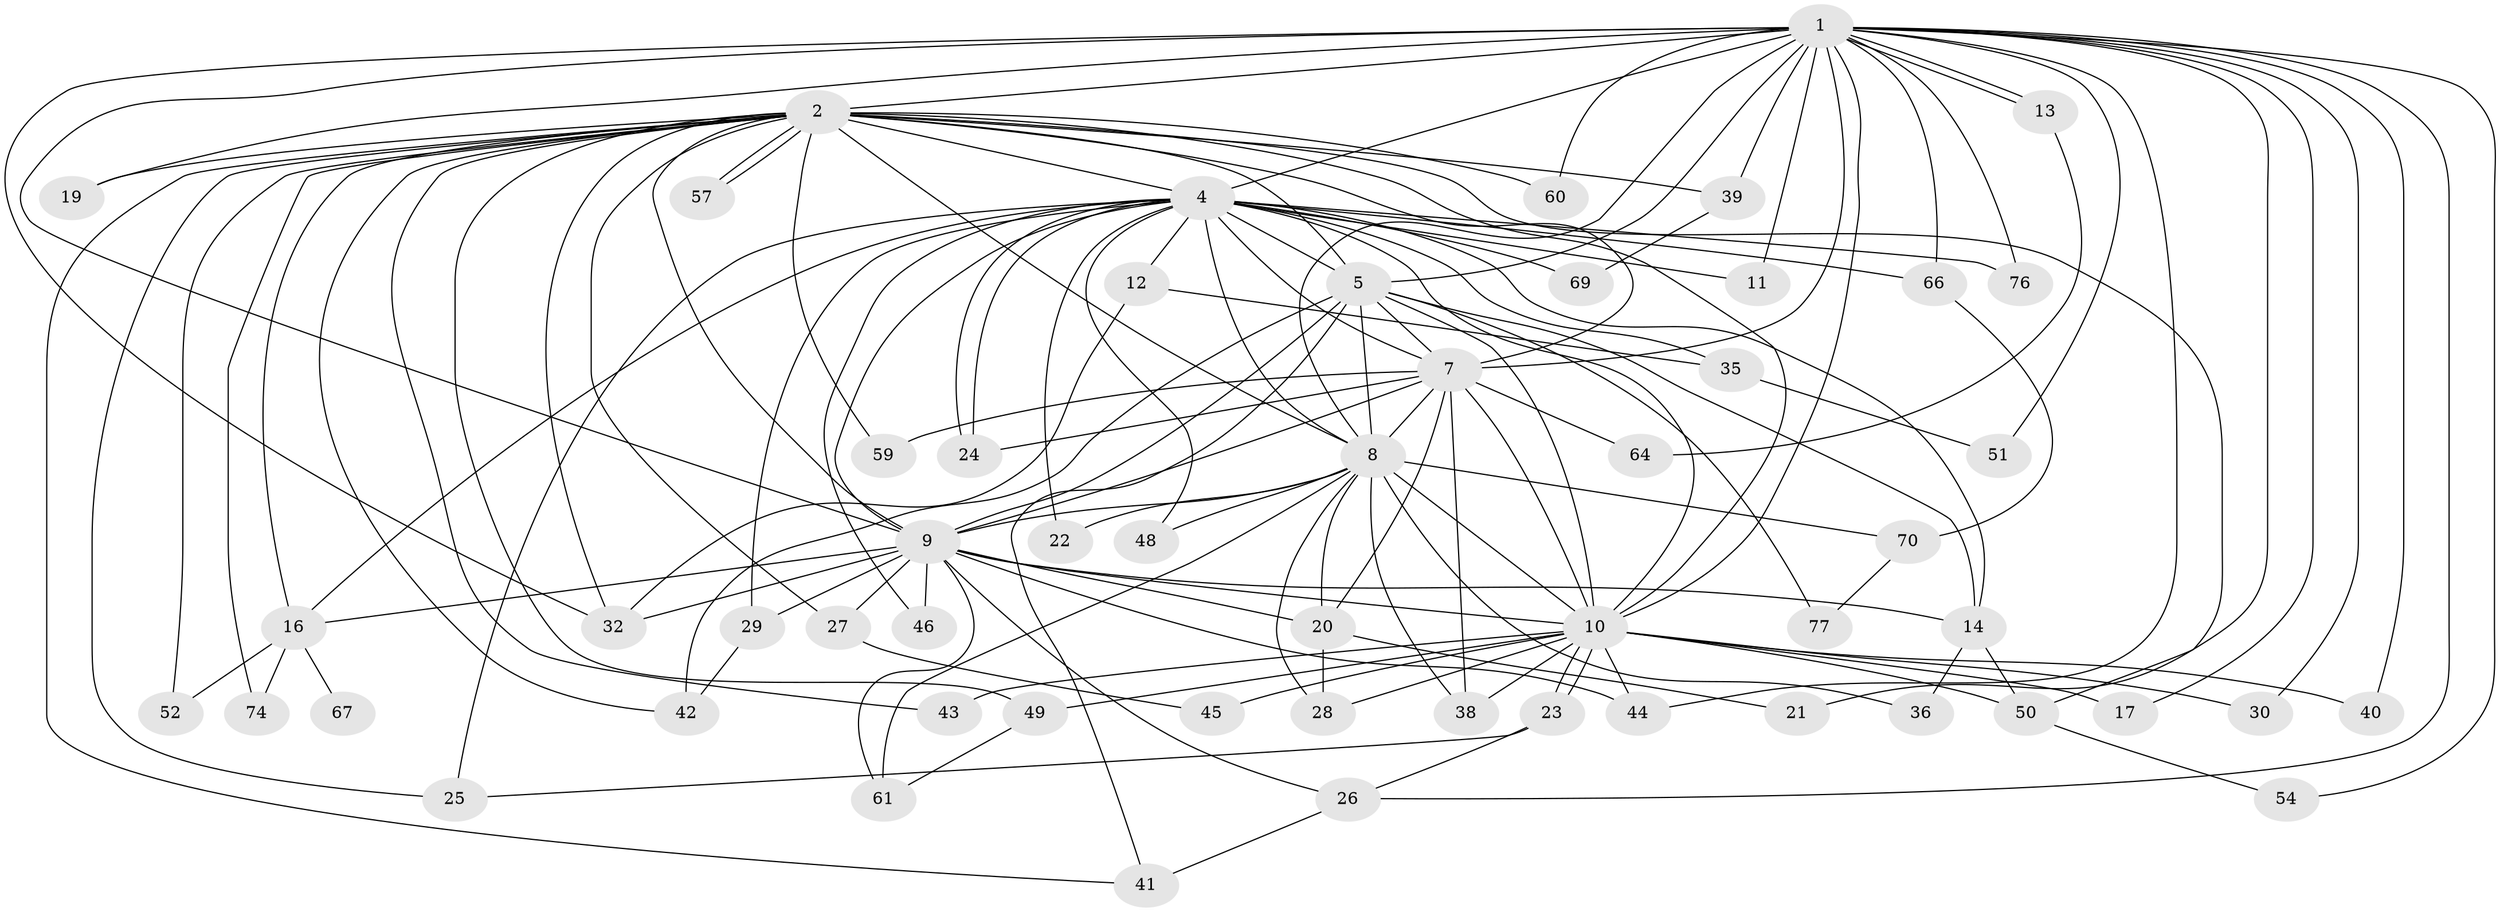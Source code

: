 // Generated by graph-tools (version 1.1) at 2025/51/02/27/25 19:51:50]
// undirected, 56 vertices, 137 edges
graph export_dot {
graph [start="1"]
  node [color=gray90,style=filled];
  1 [super="+15"];
  2 [super="+3"];
  4 [super="+6"];
  5 [super="+68"];
  7 [super="+71"];
  8 [super="+34"];
  9 [super="+31"];
  10 [super="+72"];
  11;
  12 [super="+62"];
  13;
  14 [super="+33"];
  16 [super="+18"];
  17;
  19;
  20 [super="+37"];
  21;
  22;
  23;
  24 [super="+80"];
  25 [super="+58"];
  26 [super="+79"];
  27;
  28 [super="+75"];
  29;
  30;
  32 [super="+56"];
  35;
  36;
  38 [super="+73"];
  39 [super="+53"];
  40;
  41 [super="+65"];
  42;
  43;
  44 [super="+47"];
  45 [super="+78"];
  46;
  48;
  49;
  50 [super="+55"];
  51;
  52;
  54;
  57;
  59;
  60;
  61 [super="+63"];
  64;
  66;
  67;
  69;
  70;
  74;
  76;
  77;
  1 -- 2 [weight=2];
  1 -- 4 [weight=2];
  1 -- 5;
  1 -- 7;
  1 -- 8;
  1 -- 9 [weight=2];
  1 -- 10;
  1 -- 11;
  1 -- 13;
  1 -- 13;
  1 -- 17;
  1 -- 19;
  1 -- 30;
  1 -- 32;
  1 -- 39 [weight=2];
  1 -- 40;
  1 -- 44;
  1 -- 51;
  1 -- 54;
  1 -- 60;
  1 -- 66;
  1 -- 76;
  1 -- 21;
  1 -- 26;
  2 -- 4 [weight=4];
  2 -- 5 [weight=2];
  2 -- 7 [weight=2];
  2 -- 8 [weight=2];
  2 -- 9 [weight=2];
  2 -- 10 [weight=2];
  2 -- 32;
  2 -- 39;
  2 -- 41;
  2 -- 43;
  2 -- 52;
  2 -- 57;
  2 -- 57;
  2 -- 60;
  2 -- 74;
  2 -- 42;
  2 -- 27;
  2 -- 16;
  2 -- 49;
  2 -- 19;
  2 -- 59;
  2 -- 50;
  2 -- 25;
  4 -- 5 [weight=2];
  4 -- 7 [weight=3];
  4 -- 8 [weight=2];
  4 -- 9 [weight=2];
  4 -- 10 [weight=2];
  4 -- 12 [weight=2];
  4 -- 14;
  4 -- 24;
  4 -- 24;
  4 -- 46;
  4 -- 48;
  4 -- 76;
  4 -- 66;
  4 -- 69;
  4 -- 11;
  4 -- 22;
  4 -- 25;
  4 -- 29;
  4 -- 35;
  4 -- 16;
  5 -- 7;
  5 -- 8;
  5 -- 9;
  5 -- 10;
  5 -- 14;
  5 -- 77;
  5 -- 42;
  5 -- 41;
  7 -- 8;
  7 -- 9;
  7 -- 10;
  7 -- 38;
  7 -- 59;
  7 -- 64;
  7 -- 20;
  7 -- 24;
  8 -- 9;
  8 -- 10 [weight=3];
  8 -- 20;
  8 -- 22;
  8 -- 36;
  8 -- 48;
  8 -- 70;
  8 -- 28;
  8 -- 61;
  8 -- 38;
  9 -- 10;
  9 -- 16;
  9 -- 20;
  9 -- 26;
  9 -- 27;
  9 -- 29;
  9 -- 46;
  9 -- 61;
  9 -- 32;
  9 -- 14;
  9 -- 44;
  10 -- 17;
  10 -- 23;
  10 -- 23;
  10 -- 28;
  10 -- 30;
  10 -- 38;
  10 -- 40;
  10 -- 43;
  10 -- 44;
  10 -- 45;
  10 -- 49;
  10 -- 50;
  12 -- 35;
  12 -- 32;
  13 -- 64;
  14 -- 36;
  14 -- 50;
  16 -- 52;
  16 -- 67 [weight=2];
  16 -- 74;
  20 -- 21;
  20 -- 28;
  23 -- 25;
  23 -- 26;
  26 -- 41;
  27 -- 45 [weight=2];
  29 -- 42;
  35 -- 51;
  39 -- 69;
  49 -- 61;
  50 -- 54;
  66 -- 70;
  70 -- 77;
}
